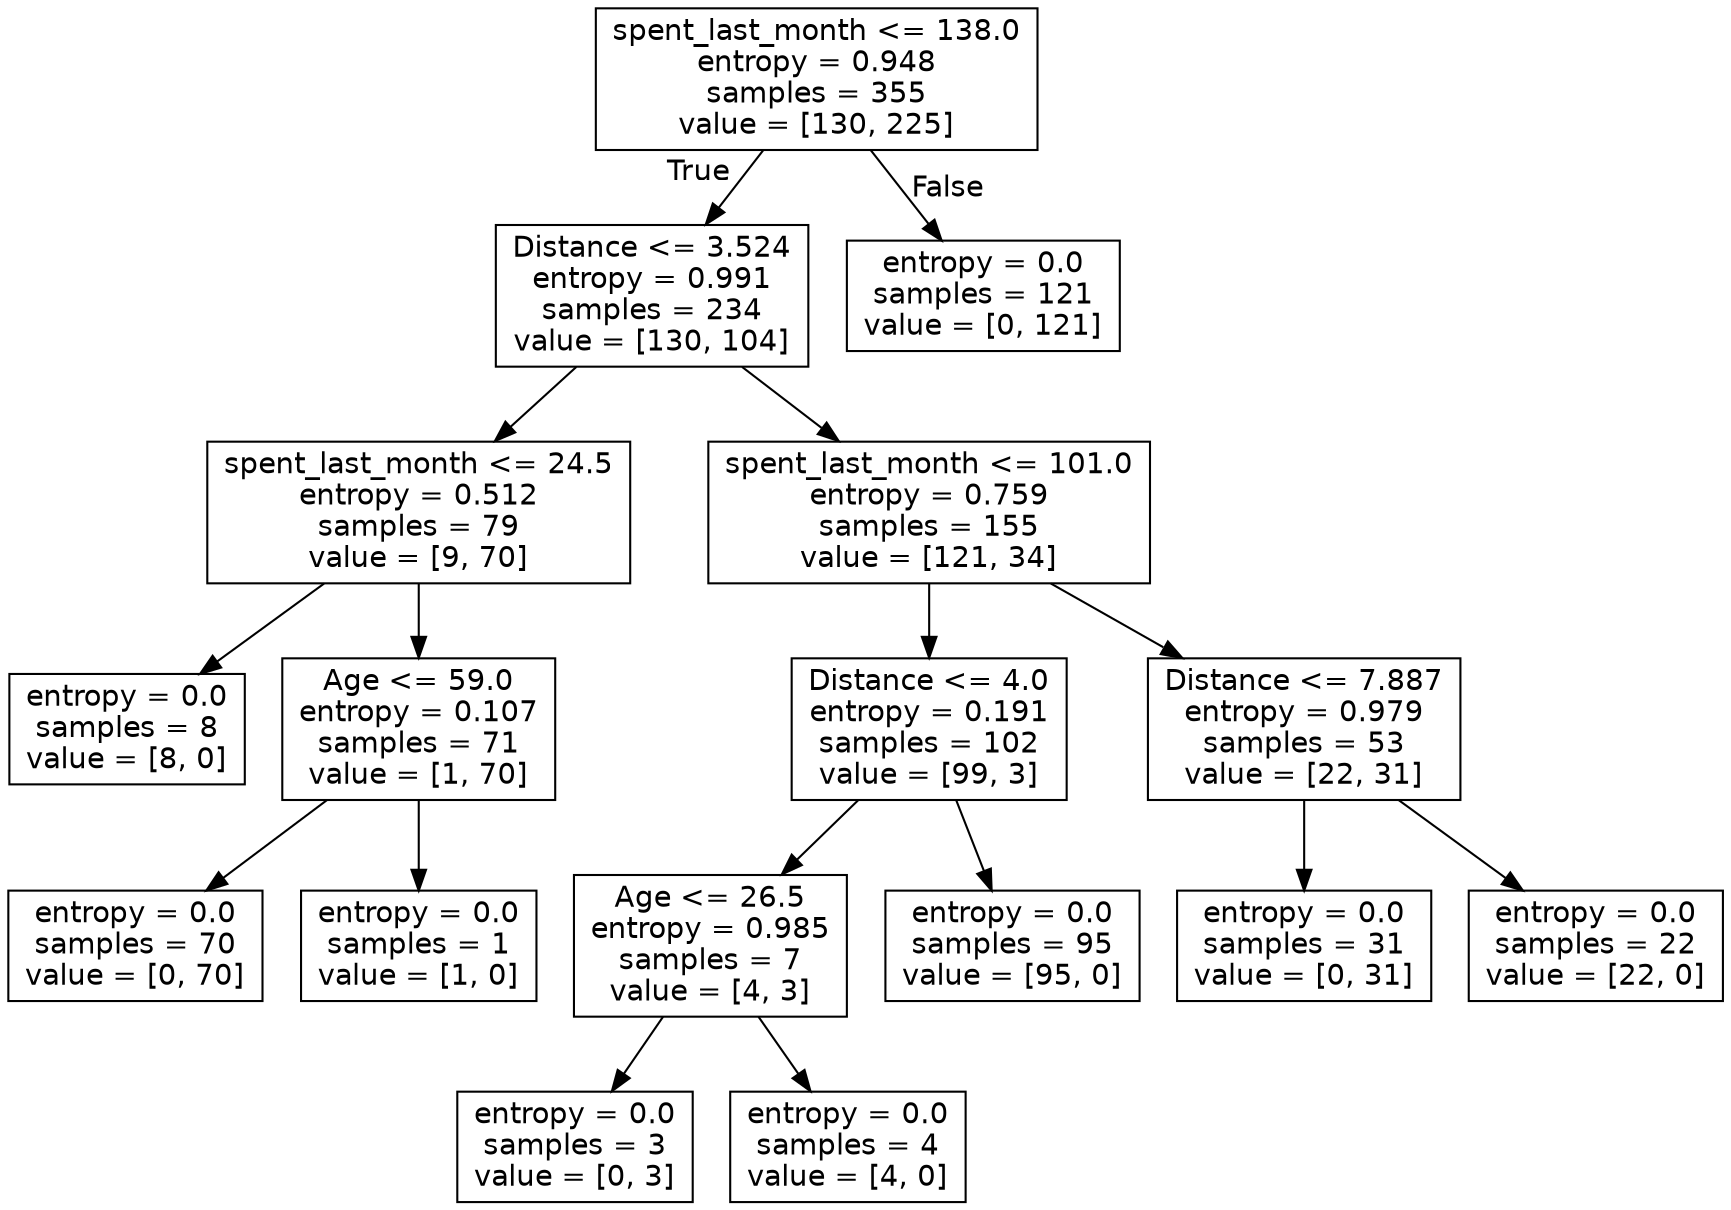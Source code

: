 digraph Tree {
node [shape=box, fontname="helvetica"] ;
edge [fontname="helvetica"] ;
0 [label="spent_last_month <= 138.0\nentropy = 0.948\nsamples = 355\nvalue = [130, 225]"] ;
1 [label="Distance <= 3.524\nentropy = 0.991\nsamples = 234\nvalue = [130, 104]"] ;
0 -> 1 [labeldistance=2.5, labelangle=45, headlabel="True"] ;
2 [label="spent_last_month <= 24.5\nentropy = 0.512\nsamples = 79\nvalue = [9, 70]"] ;
1 -> 2 ;
3 [label="entropy = 0.0\nsamples = 8\nvalue = [8, 0]"] ;
2 -> 3 ;
4 [label="Age <= 59.0\nentropy = 0.107\nsamples = 71\nvalue = [1, 70]"] ;
2 -> 4 ;
5 [label="entropy = 0.0\nsamples = 70\nvalue = [0, 70]"] ;
4 -> 5 ;
6 [label="entropy = 0.0\nsamples = 1\nvalue = [1, 0]"] ;
4 -> 6 ;
7 [label="spent_last_month <= 101.0\nentropy = 0.759\nsamples = 155\nvalue = [121, 34]"] ;
1 -> 7 ;
8 [label="Distance <= 4.0\nentropy = 0.191\nsamples = 102\nvalue = [99, 3]"] ;
7 -> 8 ;
9 [label="Age <= 26.5\nentropy = 0.985\nsamples = 7\nvalue = [4, 3]"] ;
8 -> 9 ;
10 [label="entropy = 0.0\nsamples = 3\nvalue = [0, 3]"] ;
9 -> 10 ;
11 [label="entropy = 0.0\nsamples = 4\nvalue = [4, 0]"] ;
9 -> 11 ;
12 [label="entropy = 0.0\nsamples = 95\nvalue = [95, 0]"] ;
8 -> 12 ;
13 [label="Distance <= 7.887\nentropy = 0.979\nsamples = 53\nvalue = [22, 31]"] ;
7 -> 13 ;
14 [label="entropy = 0.0\nsamples = 31\nvalue = [0, 31]"] ;
13 -> 14 ;
15 [label="entropy = 0.0\nsamples = 22\nvalue = [22, 0]"] ;
13 -> 15 ;
16 [label="entropy = 0.0\nsamples = 121\nvalue = [0, 121]"] ;
0 -> 16 [labeldistance=2.5, labelangle=-45, headlabel="False"] ;
}